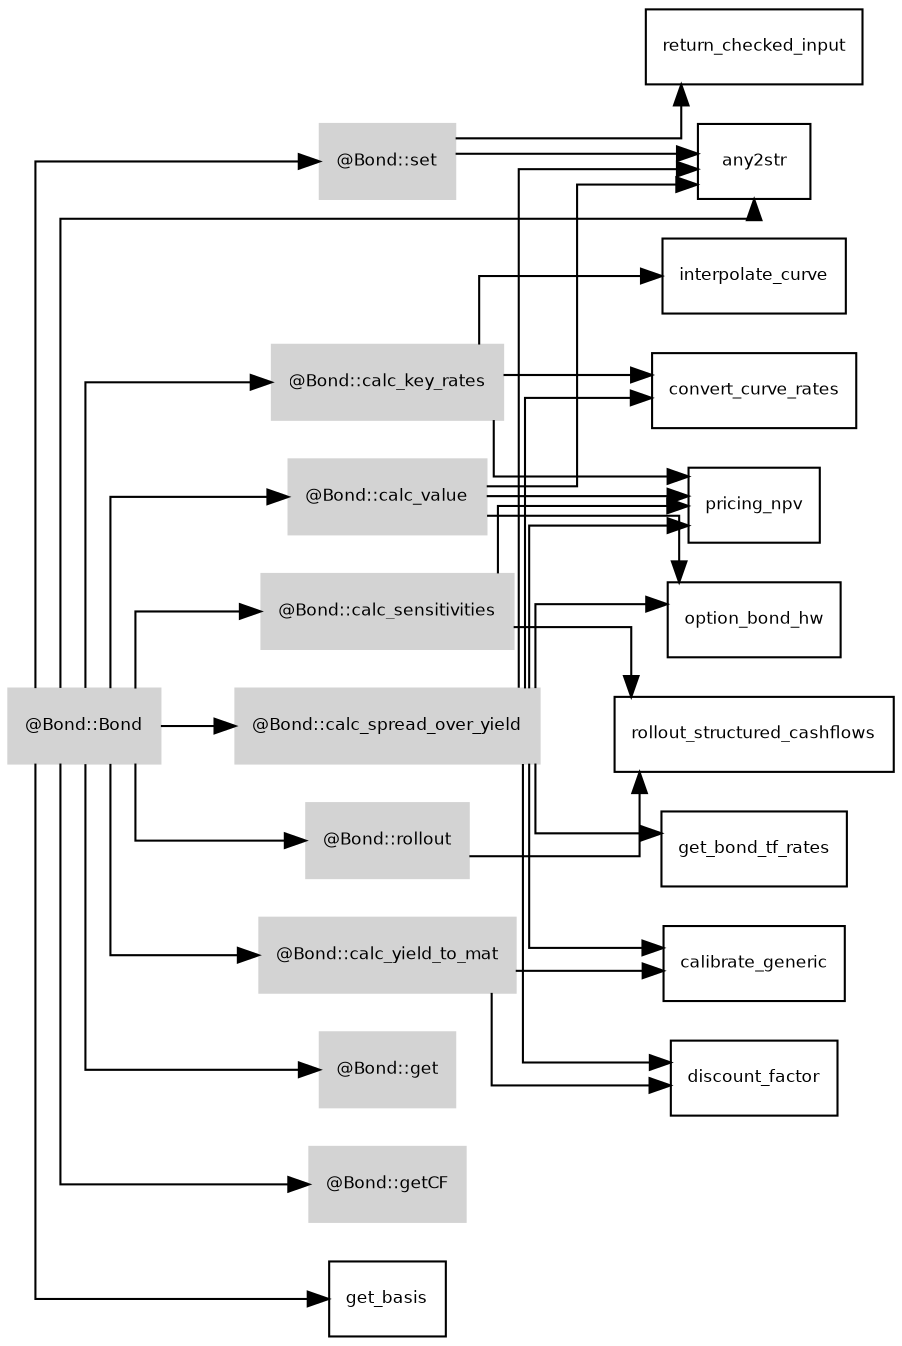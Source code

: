 digraph G {
	fontname = "Bitstream Vera Sans"
	fontsize = 8
	node [
		fontname = "Bitstream Vera Sans"
		fontsize = 8
		shape = "record"
	]
	edge [
		fontname = "Bitstream Vera Sans"
		fontsize = 8
	]
	graph [splines=ortho];
	rankdir=LR;
	subgraph class_Bond {
		style=filled;
		node [style=filled,color=lightgrey];
		"@Bond::Bond" -> "@Bond::calc_key_rates"
		"@Bond::Bond" -> "@Bond::calc_sensitivities"
		"@Bond::Bond" -> "@Bond::calc_spread_over_yield"
		"@Bond::Bond" -> "@Bond::calc_value"
		"@Bond::Bond" -> "@Bond::calc_yield_to_mat"
		"@Bond::Bond" -> "@Bond::get"
		"@Bond::Bond" -> "@Bond::getCF"
		"@Bond::Bond" -> "@Bond::rollout"
		"@Bond::Bond" -> "@Bond::set"
		label = "@Bond";
	}
"@Bond::Bond" 	 -> 	 "any2str"
"@Bond::Bond" 	 -> 	 "get_basis"
"@Bond::calc_key_rates" 	 -> 	 "convert_curve_rates"
"@Bond::calc_key_rates" 	 -> 	 "interpolate_curve"
"@Bond::calc_key_rates" 	 -> 	 "pricing_npv"
"@Bond::calc_sensitivities" 	 -> 	 "pricing_npv"
"@Bond::calc_sensitivities" 	 -> 	 "rollout_structured_cashflows"
"@Bond::calc_spread_over_yield" 	 -> 	 "any2str"
"@Bond::calc_spread_over_yield" 	 -> 	 "calibrate_generic"
"@Bond::calc_spread_over_yield" 	 -> 	 "convert_curve_rates"
"@Bond::calc_spread_over_yield" 	 -> 	 "discount_factor"
"@Bond::calc_spread_over_yield" 	 -> 	 "get_bond_tf_rates"
"@Bond::calc_spread_over_yield" 	 -> 	 "option_bond_hw"
"@Bond::calc_spread_over_yield" 	 -> 	 "pricing_npv"
"@Bond::calc_value" 	 -> 	 "any2str"
"@Bond::calc_value" 	 -> 	 "option_bond_hw"
"@Bond::calc_value" 	 -> 	 "pricing_npv"
"@Bond::calc_yield_to_mat" 	 -> 	 "calibrate_generic"
"@Bond::calc_yield_to_mat" 	 -> 	 "discount_factor"
"@Bond::rollout" 	 -> 	 "rollout_structured_cashflows"
"@Bond::set" 	 -> 	 "any2str"
"@Bond::set" 	 -> 	 "return_checked_input"
}
